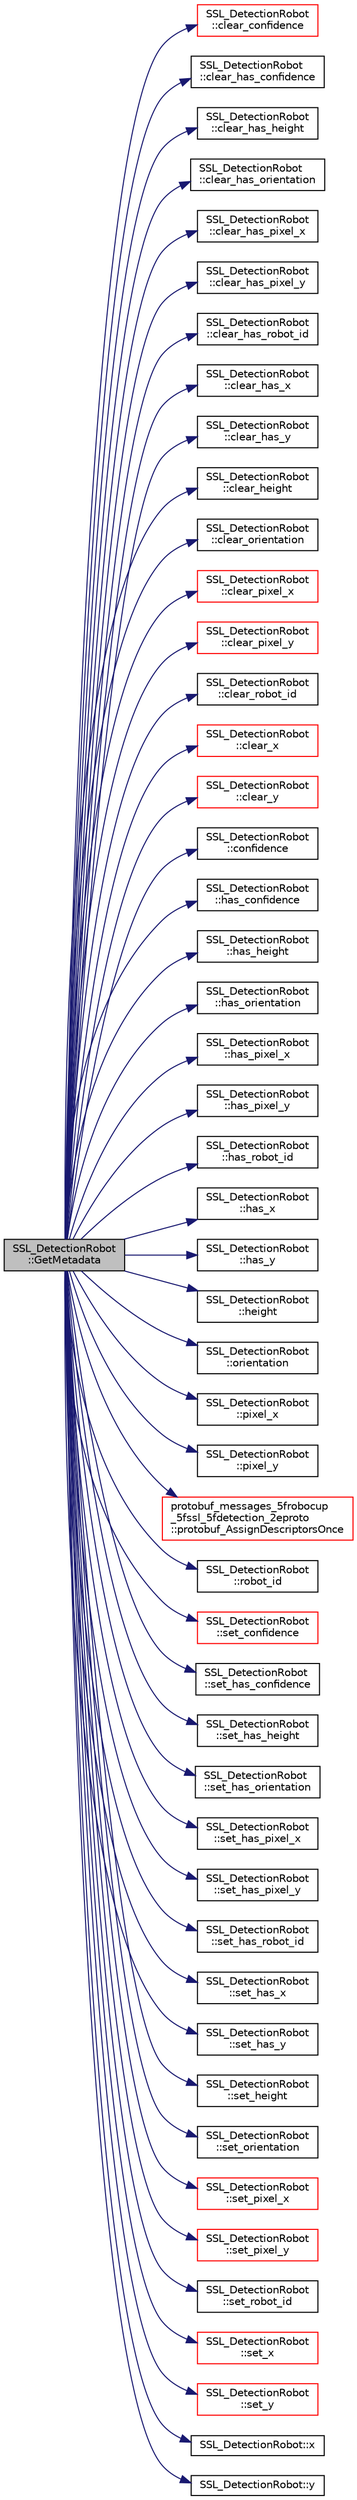 digraph "SSL_DetectionRobot::GetMetadata"
{
 // INTERACTIVE_SVG=YES
  edge [fontname="Helvetica",fontsize="10",labelfontname="Helvetica",labelfontsize="10"];
  node [fontname="Helvetica",fontsize="10",shape=record];
  rankdir="LR";
  Node1 [label="SSL_DetectionRobot\l::GetMetadata",height=0.2,width=0.4,color="black", fillcolor="grey75", style="filled", fontcolor="black"];
  Node1 -> Node2 [color="midnightblue",fontsize="10",style="solid",fontname="Helvetica"];
  Node2 [label="SSL_DetectionRobot\l::clear_confidence",height=0.2,width=0.4,color="red", fillcolor="white", style="filled",URL="$d0/d30/class_s_s_l___detection_robot.html#a049f82db1c0c7e18fbac0ddeb05947c6"];
  Node1 -> Node3 [color="midnightblue",fontsize="10",style="solid",fontname="Helvetica"];
  Node3 [label="SSL_DetectionRobot\l::clear_has_confidence",height=0.2,width=0.4,color="black", fillcolor="white", style="filled",URL="$d0/d30/class_s_s_l___detection_robot.html#af25e5d3567550f0874bd61e25fdf4e1c"];
  Node1 -> Node4 [color="midnightblue",fontsize="10",style="solid",fontname="Helvetica"];
  Node4 [label="SSL_DetectionRobot\l::clear_has_height",height=0.2,width=0.4,color="black", fillcolor="white", style="filled",URL="$d0/d30/class_s_s_l___detection_robot.html#aa4d5a301cb207238b4184608c626ebb4"];
  Node1 -> Node5 [color="midnightblue",fontsize="10",style="solid",fontname="Helvetica"];
  Node5 [label="SSL_DetectionRobot\l::clear_has_orientation",height=0.2,width=0.4,color="black", fillcolor="white", style="filled",URL="$d0/d30/class_s_s_l___detection_robot.html#acf692851300db5c46e76c2e5a881c038"];
  Node1 -> Node6 [color="midnightblue",fontsize="10",style="solid",fontname="Helvetica"];
  Node6 [label="SSL_DetectionRobot\l::clear_has_pixel_x",height=0.2,width=0.4,color="black", fillcolor="white", style="filled",URL="$d0/d30/class_s_s_l___detection_robot.html#ab8c252e77dfa9a2c4beeb998d03b6df1"];
  Node1 -> Node7 [color="midnightblue",fontsize="10",style="solid",fontname="Helvetica"];
  Node7 [label="SSL_DetectionRobot\l::clear_has_pixel_y",height=0.2,width=0.4,color="black", fillcolor="white", style="filled",URL="$d0/d30/class_s_s_l___detection_robot.html#a9b076de988210d3d6ba91057fcbeb0ec"];
  Node1 -> Node8 [color="midnightblue",fontsize="10",style="solid",fontname="Helvetica"];
  Node8 [label="SSL_DetectionRobot\l::clear_has_robot_id",height=0.2,width=0.4,color="black", fillcolor="white", style="filled",URL="$d0/d30/class_s_s_l___detection_robot.html#a05dea6bb8287166f358a36145e28b03e"];
  Node1 -> Node9 [color="midnightblue",fontsize="10",style="solid",fontname="Helvetica"];
  Node9 [label="SSL_DetectionRobot\l::clear_has_x",height=0.2,width=0.4,color="black", fillcolor="white", style="filled",URL="$d0/d30/class_s_s_l___detection_robot.html#af029ef4c2d5526d3c9209f468f1180b9"];
  Node1 -> Node10 [color="midnightblue",fontsize="10",style="solid",fontname="Helvetica"];
  Node10 [label="SSL_DetectionRobot\l::clear_has_y",height=0.2,width=0.4,color="black", fillcolor="white", style="filled",URL="$d0/d30/class_s_s_l___detection_robot.html#a58415fa28ee93f2f3494c604d608a5e4"];
  Node1 -> Node11 [color="midnightblue",fontsize="10",style="solid",fontname="Helvetica"];
  Node11 [label="SSL_DetectionRobot\l::clear_height",height=0.2,width=0.4,color="black", fillcolor="white", style="filled",URL="$d0/d30/class_s_s_l___detection_robot.html#a23a9fb8f533b2920aad3ebfc0929315d"];
  Node1 -> Node12 [color="midnightblue",fontsize="10",style="solid",fontname="Helvetica"];
  Node12 [label="SSL_DetectionRobot\l::clear_orientation",height=0.2,width=0.4,color="black", fillcolor="white", style="filled",URL="$d0/d30/class_s_s_l___detection_robot.html#acd977f29ddb42473dd55651f30db00c0"];
  Node1 -> Node13 [color="midnightblue",fontsize="10",style="solid",fontname="Helvetica"];
  Node13 [label="SSL_DetectionRobot\l::clear_pixel_x",height=0.2,width=0.4,color="red", fillcolor="white", style="filled",URL="$d0/d30/class_s_s_l___detection_robot.html#aefd9133018cfdf1efcf0358543878d3c"];
  Node1 -> Node14 [color="midnightblue",fontsize="10",style="solid",fontname="Helvetica"];
  Node14 [label="SSL_DetectionRobot\l::clear_pixel_y",height=0.2,width=0.4,color="red", fillcolor="white", style="filled",URL="$d0/d30/class_s_s_l___detection_robot.html#af16e065c50a9e15482c6844e0475fff6"];
  Node1 -> Node15 [color="midnightblue",fontsize="10",style="solid",fontname="Helvetica"];
  Node15 [label="SSL_DetectionRobot\l::clear_robot_id",height=0.2,width=0.4,color="black", fillcolor="white", style="filled",URL="$d0/d30/class_s_s_l___detection_robot.html#a0922ff5871a2a6c71b8ec5ad930418a4"];
  Node1 -> Node16 [color="midnightblue",fontsize="10",style="solid",fontname="Helvetica"];
  Node16 [label="SSL_DetectionRobot\l::clear_x",height=0.2,width=0.4,color="red", fillcolor="white", style="filled",URL="$d0/d30/class_s_s_l___detection_robot.html#a905b7fae49476432bb7a17dd3e7476cf"];
  Node1 -> Node17 [color="midnightblue",fontsize="10",style="solid",fontname="Helvetica"];
  Node17 [label="SSL_DetectionRobot\l::clear_y",height=0.2,width=0.4,color="red", fillcolor="white", style="filled",URL="$d0/d30/class_s_s_l___detection_robot.html#a64b4708c9088a930d984e19ba3fc8c90"];
  Node1 -> Node18 [color="midnightblue",fontsize="10",style="solid",fontname="Helvetica"];
  Node18 [label="SSL_DetectionRobot\l::confidence",height=0.2,width=0.4,color="black", fillcolor="white", style="filled",URL="$d0/d30/class_s_s_l___detection_robot.html#a1d97bf539ab936970b87ef7227901244"];
  Node1 -> Node19 [color="midnightblue",fontsize="10",style="solid",fontname="Helvetica"];
  Node19 [label="SSL_DetectionRobot\l::has_confidence",height=0.2,width=0.4,color="black", fillcolor="white", style="filled",URL="$d0/d30/class_s_s_l___detection_robot.html#ac93d3192da665905bf6ef4527df2add9"];
  Node1 -> Node20 [color="midnightblue",fontsize="10",style="solid",fontname="Helvetica"];
  Node20 [label="SSL_DetectionRobot\l::has_height",height=0.2,width=0.4,color="black", fillcolor="white", style="filled",URL="$d0/d30/class_s_s_l___detection_robot.html#a7da1b7dd7a8ceb766ec818d318796bac"];
  Node1 -> Node21 [color="midnightblue",fontsize="10",style="solid",fontname="Helvetica"];
  Node21 [label="SSL_DetectionRobot\l::has_orientation",height=0.2,width=0.4,color="black", fillcolor="white", style="filled",URL="$d0/d30/class_s_s_l___detection_robot.html#a34487c873a686b45e9fe71b52cb69278"];
  Node1 -> Node22 [color="midnightblue",fontsize="10",style="solid",fontname="Helvetica"];
  Node22 [label="SSL_DetectionRobot\l::has_pixel_x",height=0.2,width=0.4,color="black", fillcolor="white", style="filled",URL="$d0/d30/class_s_s_l___detection_robot.html#acae3258c0cd82925d17771b7db3ea9f4"];
  Node1 -> Node23 [color="midnightblue",fontsize="10",style="solid",fontname="Helvetica"];
  Node23 [label="SSL_DetectionRobot\l::has_pixel_y",height=0.2,width=0.4,color="black", fillcolor="white", style="filled",URL="$d0/d30/class_s_s_l___detection_robot.html#a8e9468a2315b05731e0d37f496b3ef47"];
  Node1 -> Node24 [color="midnightblue",fontsize="10",style="solid",fontname="Helvetica"];
  Node24 [label="SSL_DetectionRobot\l::has_robot_id",height=0.2,width=0.4,color="black", fillcolor="white", style="filled",URL="$d0/d30/class_s_s_l___detection_robot.html#a34dd202d20152a26ab7fd5260de88396"];
  Node1 -> Node25 [color="midnightblue",fontsize="10",style="solid",fontname="Helvetica"];
  Node25 [label="SSL_DetectionRobot\l::has_x",height=0.2,width=0.4,color="black", fillcolor="white", style="filled",URL="$d0/d30/class_s_s_l___detection_robot.html#a7d2e964063b60363bbe580200c4aa8e1"];
  Node1 -> Node26 [color="midnightblue",fontsize="10",style="solid",fontname="Helvetica"];
  Node26 [label="SSL_DetectionRobot\l::has_y",height=0.2,width=0.4,color="black", fillcolor="white", style="filled",URL="$d0/d30/class_s_s_l___detection_robot.html#a1c6405de09273755cf791446e8fd2a3a"];
  Node1 -> Node27 [color="midnightblue",fontsize="10",style="solid",fontname="Helvetica"];
  Node27 [label="SSL_DetectionRobot\l::height",height=0.2,width=0.4,color="black", fillcolor="white", style="filled",URL="$d0/d30/class_s_s_l___detection_robot.html#a27c206ebea25f23efa8d366569f60c96"];
  Node1 -> Node28 [color="midnightblue",fontsize="10",style="solid",fontname="Helvetica"];
  Node28 [label="SSL_DetectionRobot\l::orientation",height=0.2,width=0.4,color="black", fillcolor="white", style="filled",URL="$d0/d30/class_s_s_l___detection_robot.html#a9e90e0537ebd1ca97636053a72e30f1b"];
  Node1 -> Node29 [color="midnightblue",fontsize="10",style="solid",fontname="Helvetica"];
  Node29 [label="SSL_DetectionRobot\l::pixel_x",height=0.2,width=0.4,color="black", fillcolor="white", style="filled",URL="$d0/d30/class_s_s_l___detection_robot.html#af7d95e01dc51fc3a10e1049f6cefd9bd"];
  Node1 -> Node30 [color="midnightblue",fontsize="10",style="solid",fontname="Helvetica"];
  Node30 [label="SSL_DetectionRobot\l::pixel_y",height=0.2,width=0.4,color="black", fillcolor="white", style="filled",URL="$d0/d30/class_s_s_l___detection_robot.html#a35b7ee812ade11a188742037c361a2b8"];
  Node1 -> Node31 [color="midnightblue",fontsize="10",style="solid",fontname="Helvetica"];
  Node31 [label="protobuf_messages_5frobocup\l_5fssl_5fdetection_2eproto\l::protobuf_AssignDescriptorsOnce",height=0.2,width=0.4,color="red", fillcolor="white", style="filled",URL="$da/d58/namespaceprotobuf__messages__5frobocup__5fssl__5fdetection__2eproto.html#ad8e01c092f9d19f10232e01c40fce1aa"];
  Node1 -> Node32 [color="midnightblue",fontsize="10",style="solid",fontname="Helvetica"];
  Node32 [label="SSL_DetectionRobot\l::robot_id",height=0.2,width=0.4,color="black", fillcolor="white", style="filled",URL="$d0/d30/class_s_s_l___detection_robot.html#a15d7fb18efdd2a2fc62761cda6c3a3d4"];
  Node1 -> Node33 [color="midnightblue",fontsize="10",style="solid",fontname="Helvetica"];
  Node33 [label="SSL_DetectionRobot\l::set_confidence",height=0.2,width=0.4,color="red", fillcolor="white", style="filled",URL="$d0/d30/class_s_s_l___detection_robot.html#ad88046c782a1adaf687615e34f3e2872"];
  Node1 -> Node34 [color="midnightblue",fontsize="10",style="solid",fontname="Helvetica"];
  Node34 [label="SSL_DetectionRobot\l::set_has_confidence",height=0.2,width=0.4,color="black", fillcolor="white", style="filled",URL="$d0/d30/class_s_s_l___detection_robot.html#a2b9484c9da3ca29babf0a0703c6aa7e0"];
  Node1 -> Node35 [color="midnightblue",fontsize="10",style="solid",fontname="Helvetica"];
  Node35 [label="SSL_DetectionRobot\l::set_has_height",height=0.2,width=0.4,color="black", fillcolor="white", style="filled",URL="$d0/d30/class_s_s_l___detection_robot.html#a84108686226dfd5d4bd4a7404ea55359"];
  Node1 -> Node36 [color="midnightblue",fontsize="10",style="solid",fontname="Helvetica"];
  Node36 [label="SSL_DetectionRobot\l::set_has_orientation",height=0.2,width=0.4,color="black", fillcolor="white", style="filled",URL="$d0/d30/class_s_s_l___detection_robot.html#aa26a8ef346163b9d43bc712b0f9a5000"];
  Node1 -> Node37 [color="midnightblue",fontsize="10",style="solid",fontname="Helvetica"];
  Node37 [label="SSL_DetectionRobot\l::set_has_pixel_x",height=0.2,width=0.4,color="black", fillcolor="white", style="filled",URL="$d0/d30/class_s_s_l___detection_robot.html#a16bb5b35b86d297fa9f7cbd6b1f6a777"];
  Node1 -> Node38 [color="midnightblue",fontsize="10",style="solid",fontname="Helvetica"];
  Node38 [label="SSL_DetectionRobot\l::set_has_pixel_y",height=0.2,width=0.4,color="black", fillcolor="white", style="filled",URL="$d0/d30/class_s_s_l___detection_robot.html#a219aac24eed5ea1adcc36fea07bf8206"];
  Node1 -> Node39 [color="midnightblue",fontsize="10",style="solid",fontname="Helvetica"];
  Node39 [label="SSL_DetectionRobot\l::set_has_robot_id",height=0.2,width=0.4,color="black", fillcolor="white", style="filled",URL="$d0/d30/class_s_s_l___detection_robot.html#a877b8303adc7bc4887812bc57f0a8117"];
  Node1 -> Node40 [color="midnightblue",fontsize="10",style="solid",fontname="Helvetica"];
  Node40 [label="SSL_DetectionRobot\l::set_has_x",height=0.2,width=0.4,color="black", fillcolor="white", style="filled",URL="$d0/d30/class_s_s_l___detection_robot.html#a7909b8506d5cb7d728c4ac819a07393e"];
  Node1 -> Node41 [color="midnightblue",fontsize="10",style="solid",fontname="Helvetica"];
  Node41 [label="SSL_DetectionRobot\l::set_has_y",height=0.2,width=0.4,color="black", fillcolor="white", style="filled",URL="$d0/d30/class_s_s_l___detection_robot.html#ab36b1c829152949ca64bbd9fe2c5e19e"];
  Node1 -> Node42 [color="midnightblue",fontsize="10",style="solid",fontname="Helvetica"];
  Node42 [label="SSL_DetectionRobot\l::set_height",height=0.2,width=0.4,color="black", fillcolor="white", style="filled",URL="$d0/d30/class_s_s_l___detection_robot.html#a16404a7c438f0717c12dbed6c03678bc"];
  Node1 -> Node43 [color="midnightblue",fontsize="10",style="solid",fontname="Helvetica"];
  Node43 [label="SSL_DetectionRobot\l::set_orientation",height=0.2,width=0.4,color="black", fillcolor="white", style="filled",URL="$d0/d30/class_s_s_l___detection_robot.html#af363482902c089a742dfdee070e40c90"];
  Node1 -> Node44 [color="midnightblue",fontsize="10",style="solid",fontname="Helvetica"];
  Node44 [label="SSL_DetectionRobot\l::set_pixel_x",height=0.2,width=0.4,color="red", fillcolor="white", style="filled",URL="$d0/d30/class_s_s_l___detection_robot.html#a90cb179a86632dc0604d4cd2a7acfae8"];
  Node1 -> Node45 [color="midnightblue",fontsize="10",style="solid",fontname="Helvetica"];
  Node45 [label="SSL_DetectionRobot\l::set_pixel_y",height=0.2,width=0.4,color="red", fillcolor="white", style="filled",URL="$d0/d30/class_s_s_l___detection_robot.html#a07e44913dcd3e572ea837d436410967e"];
  Node1 -> Node46 [color="midnightblue",fontsize="10",style="solid",fontname="Helvetica"];
  Node46 [label="SSL_DetectionRobot\l::set_robot_id",height=0.2,width=0.4,color="black", fillcolor="white", style="filled",URL="$d0/d30/class_s_s_l___detection_robot.html#a73454e345ec7ecd1f456725fdd3848cd"];
  Node1 -> Node47 [color="midnightblue",fontsize="10",style="solid",fontname="Helvetica"];
  Node47 [label="SSL_DetectionRobot\l::set_x",height=0.2,width=0.4,color="red", fillcolor="white", style="filled",URL="$d0/d30/class_s_s_l___detection_robot.html#a5e0ba522e724d9b10805ef4ad40d1461"];
  Node1 -> Node48 [color="midnightblue",fontsize="10",style="solid",fontname="Helvetica"];
  Node48 [label="SSL_DetectionRobot\l::set_y",height=0.2,width=0.4,color="red", fillcolor="white", style="filled",URL="$d0/d30/class_s_s_l___detection_robot.html#ae176823c7fdc07c1de51eb18c586dc4c"];
  Node1 -> Node49 [color="midnightblue",fontsize="10",style="solid",fontname="Helvetica"];
  Node49 [label="SSL_DetectionRobot::x",height=0.2,width=0.4,color="black", fillcolor="white", style="filled",URL="$d0/d30/class_s_s_l___detection_robot.html#ab26732ef505b608cbf2066ed5398c04b"];
  Node1 -> Node50 [color="midnightblue",fontsize="10",style="solid",fontname="Helvetica"];
  Node50 [label="SSL_DetectionRobot::y",height=0.2,width=0.4,color="black", fillcolor="white", style="filled",URL="$d0/d30/class_s_s_l___detection_robot.html#a3e8b20fa95d9274aa1dbd0478d0f92e7"];
}
